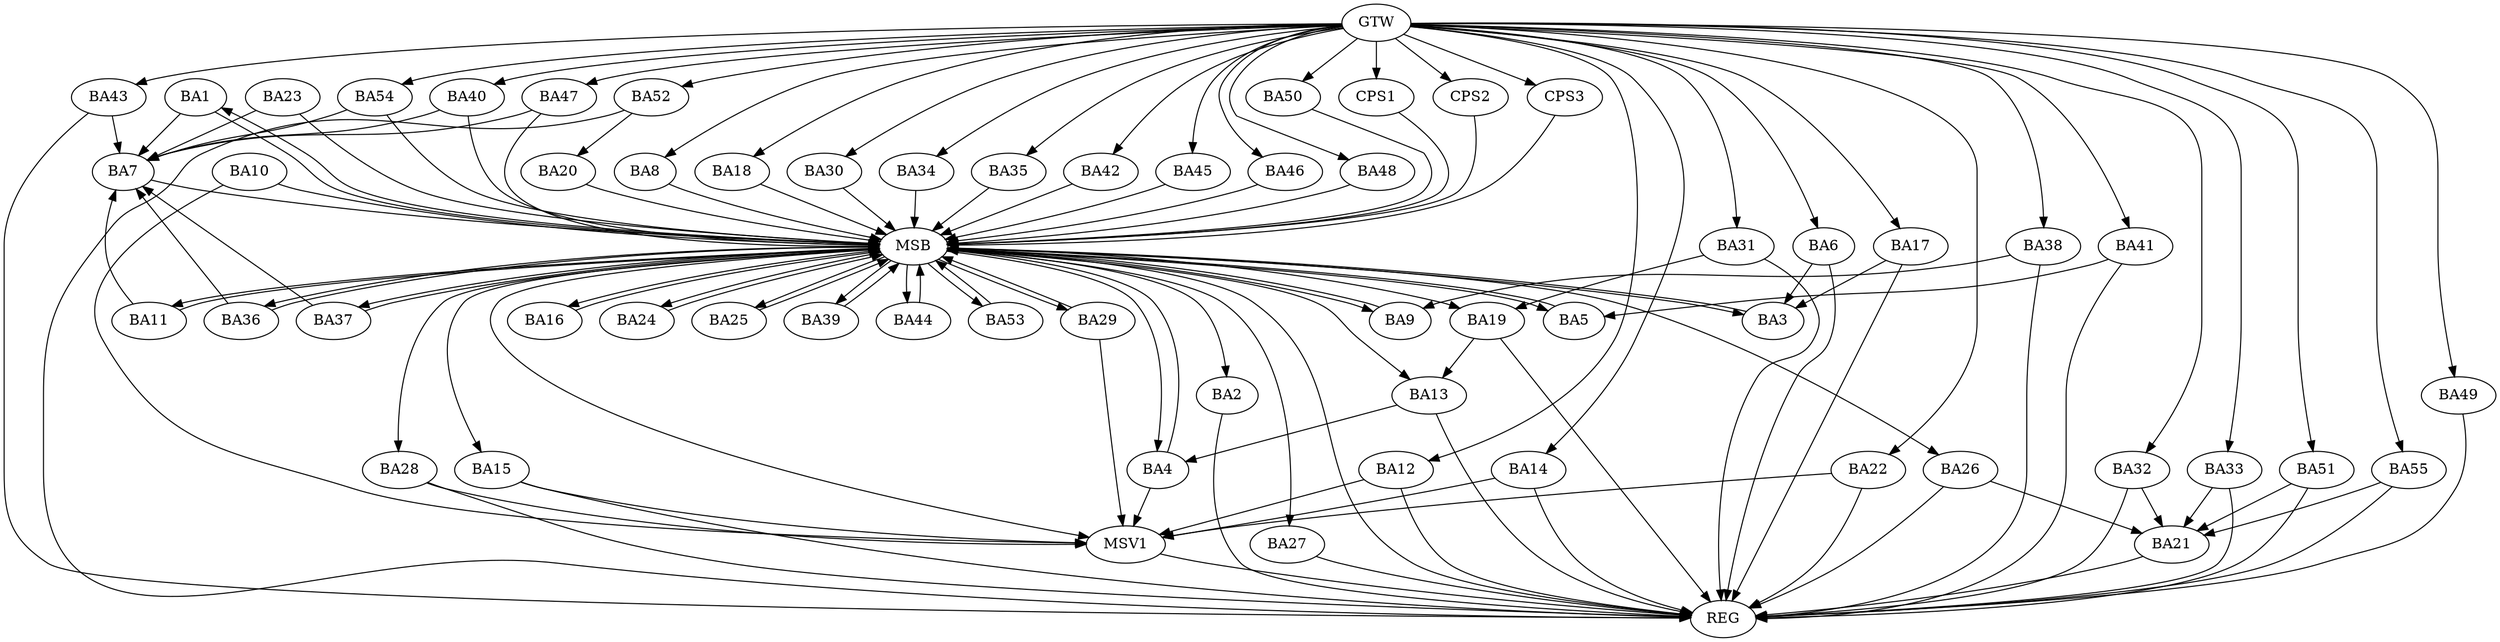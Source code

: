 strict digraph G {
  BA1 [ label="BA1" ];
  BA2 [ label="BA2" ];
  BA3 [ label="BA3" ];
  BA4 [ label="BA4" ];
  BA5 [ label="BA5" ];
  BA6 [ label="BA6" ];
  BA7 [ label="BA7" ];
  BA8 [ label="BA8" ];
  BA9 [ label="BA9" ];
  BA10 [ label="BA10" ];
  BA11 [ label="BA11" ];
  BA12 [ label="BA12" ];
  BA13 [ label="BA13" ];
  BA14 [ label="BA14" ];
  BA15 [ label="BA15" ];
  BA16 [ label="BA16" ];
  BA17 [ label="BA17" ];
  BA18 [ label="BA18" ];
  BA19 [ label="BA19" ];
  BA20 [ label="BA20" ];
  BA21 [ label="BA21" ];
  BA22 [ label="BA22" ];
  BA23 [ label="BA23" ];
  BA24 [ label="BA24" ];
  BA25 [ label="BA25" ];
  BA26 [ label="BA26" ];
  BA27 [ label="BA27" ];
  BA28 [ label="BA28" ];
  BA29 [ label="BA29" ];
  BA30 [ label="BA30" ];
  BA31 [ label="BA31" ];
  BA32 [ label="BA32" ];
  BA33 [ label="BA33" ];
  BA34 [ label="BA34" ];
  BA35 [ label="BA35" ];
  BA36 [ label="BA36" ];
  BA37 [ label="BA37" ];
  BA38 [ label="BA38" ];
  BA39 [ label="BA39" ];
  BA40 [ label="BA40" ];
  BA41 [ label="BA41" ];
  BA42 [ label="BA42" ];
  BA43 [ label="BA43" ];
  BA44 [ label="BA44" ];
  BA45 [ label="BA45" ];
  BA46 [ label="BA46" ];
  BA47 [ label="BA47" ];
  BA48 [ label="BA48" ];
  BA49 [ label="BA49" ];
  BA50 [ label="BA50" ];
  BA51 [ label="BA51" ];
  BA52 [ label="BA52" ];
  BA53 [ label="BA53" ];
  BA54 [ label="BA54" ];
  BA55 [ label="BA55" ];
  CPS1 [ label="CPS1" ];
  CPS2 [ label="CPS2" ];
  CPS3 [ label="CPS3" ];
  GTW [ label="GTW" ];
  REG [ label="REG" ];
  MSB [ label="MSB" ];
  MSV1 [ label="MSV1" ];
  BA6 -> BA3;
  BA13 -> BA4;
  BA17 -> BA3;
  BA19 -> BA13;
  BA26 -> BA21;
  BA31 -> BA19;
  BA32 -> BA21;
  BA33 -> BA21;
  BA38 -> BA9;
  BA41 -> BA5;
  BA51 -> BA21;
  BA52 -> BA20;
  BA55 -> BA21;
  GTW -> BA6;
  GTW -> BA8;
  GTW -> BA12;
  GTW -> BA14;
  GTW -> BA17;
  GTW -> BA18;
  GTW -> BA22;
  GTW -> BA30;
  GTW -> BA31;
  GTW -> BA32;
  GTW -> BA33;
  GTW -> BA34;
  GTW -> BA35;
  GTW -> BA38;
  GTW -> BA40;
  GTW -> BA41;
  GTW -> BA42;
  GTW -> BA43;
  GTW -> BA45;
  GTW -> BA46;
  GTW -> BA47;
  GTW -> BA48;
  GTW -> BA49;
  GTW -> BA50;
  GTW -> BA51;
  GTW -> BA52;
  GTW -> BA54;
  GTW -> BA55;
  GTW -> CPS1;
  GTW -> CPS2;
  GTW -> CPS3;
  BA2 -> REG;
  BA6 -> REG;
  BA12 -> REG;
  BA13 -> REG;
  BA14 -> REG;
  BA15 -> REG;
  BA17 -> REG;
  BA19 -> REG;
  BA21 -> REG;
  BA22 -> REG;
  BA26 -> REG;
  BA27 -> REG;
  BA28 -> REG;
  BA31 -> REG;
  BA32 -> REG;
  BA33 -> REG;
  BA38 -> REG;
  BA41 -> REG;
  BA43 -> REG;
  BA49 -> REG;
  BA51 -> REG;
  BA52 -> REG;
  BA55 -> REG;
  BA1 -> MSB;
  MSB -> BA2;
  MSB -> REG;
  BA3 -> MSB;
  MSB -> BA1;
  BA4 -> MSB;
  MSB -> BA3;
  BA5 -> MSB;
  MSB -> BA4;
  BA7 -> MSB;
  BA8 -> MSB;
  BA9 -> MSB;
  BA10 -> MSB;
  BA11 -> MSB;
  BA16 -> MSB;
  MSB -> BA15;
  BA18 -> MSB;
  BA20 -> MSB;
  BA23 -> MSB;
  BA24 -> MSB;
  BA25 -> MSB;
  BA29 -> MSB;
  BA30 -> MSB;
  MSB -> BA27;
  BA34 -> MSB;
  MSB -> BA13;
  BA35 -> MSB;
  MSB -> BA26;
  BA36 -> MSB;
  MSB -> BA29;
  BA37 -> MSB;
  MSB -> BA19;
  BA39 -> MSB;
  BA40 -> MSB;
  BA42 -> MSB;
  BA44 -> MSB;
  BA45 -> MSB;
  BA46 -> MSB;
  MSB -> BA28;
  BA47 -> MSB;
  BA48 -> MSB;
  BA50 -> MSB;
  BA53 -> MSB;
  MSB -> BA16;
  BA54 -> MSB;
  MSB -> BA11;
  CPS1 -> MSB;
  MSB -> BA24;
  MSB -> BA37;
  MSB -> BA5;
  MSB -> BA36;
  MSB -> BA44;
  CPS2 -> MSB;
  MSB -> BA9;
  MSB -> BA53;
  MSB -> BA39;
  CPS3 -> MSB;
  MSB -> BA25;
  BA37 -> BA7;
  BA1 -> BA7;
  BA40 -> BA7;
  BA23 -> BA7;
  BA11 -> BA7;
  BA54 -> BA7;
  BA36 -> BA7;
  BA43 -> BA7;
  BA47 -> BA7;
  BA12 -> MSV1;
  BA15 -> MSV1;
  BA22 -> MSV1;
  BA28 -> MSV1;
  MSB -> MSV1;
  BA10 -> MSV1;
  BA14 -> MSV1;
  BA4 -> MSV1;
  BA29 -> MSV1;
  MSV1 -> REG;
}

